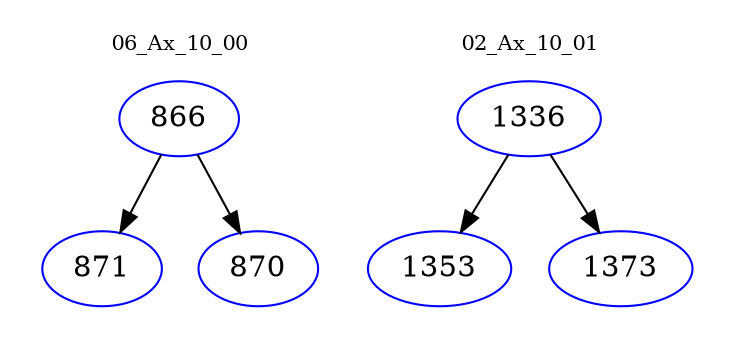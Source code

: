 digraph{
subgraph cluster_0 {
color = white
label = "06_Ax_10_00";
fontsize=10;
T0_866 [label="866", color="blue"]
T0_866 -> T0_871 [color="black"]
T0_871 [label="871", color="blue"]
T0_866 -> T0_870 [color="black"]
T0_870 [label="870", color="blue"]
}
subgraph cluster_1 {
color = white
label = "02_Ax_10_01";
fontsize=10;
T1_1336 [label="1336", color="blue"]
T1_1336 -> T1_1353 [color="black"]
T1_1353 [label="1353", color="blue"]
T1_1336 -> T1_1373 [color="black"]
T1_1373 [label="1373", color="blue"]
}
}
